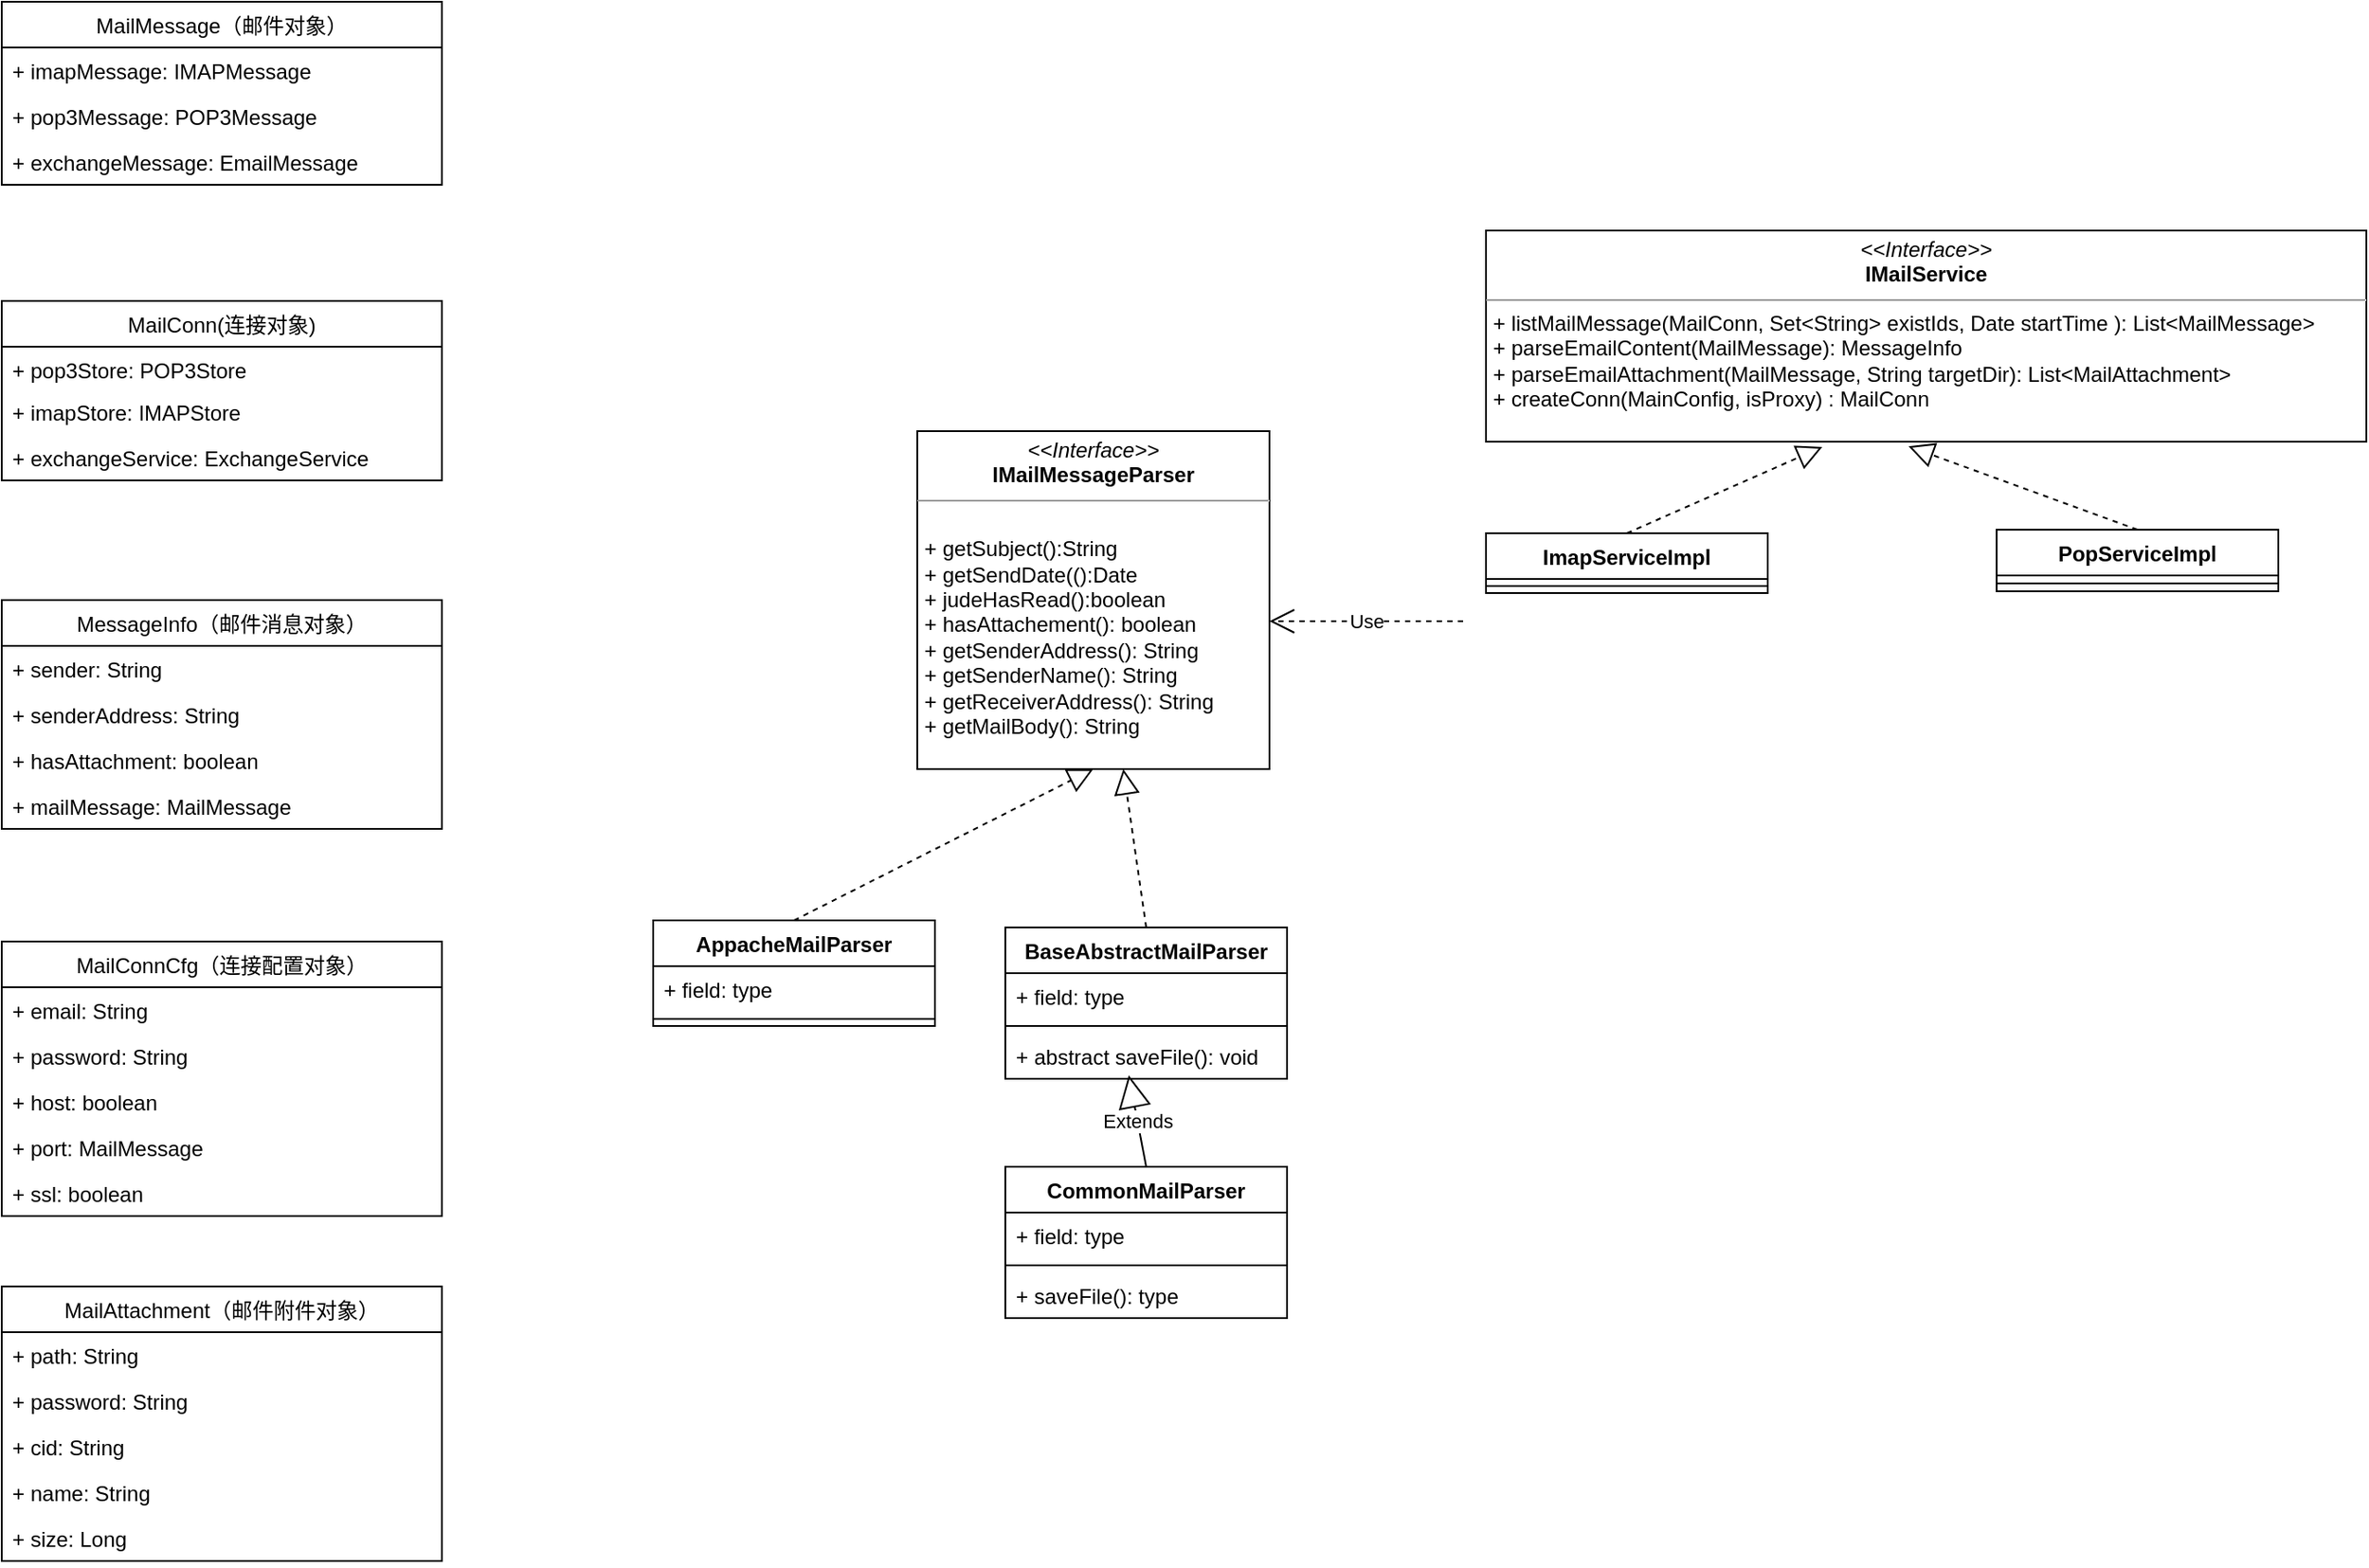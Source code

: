<mxfile version="10.8.2" type="github"><diagram id="bBTDh9KJfuOMAS-x4Zmz" name="Page-1"><mxGraphModel dx="1675" dy="715" grid="1" gridSize="10" guides="1" tooltips="1" connect="1" arrows="1" fold="1" page="1" pageScale="1" pageWidth="827" pageHeight="1169" math="0" shadow="0"><root><mxCell id="0"/><mxCell id="1" parent="0"/><mxCell id="dgk2PNtR4lsicZqaBHRk-1" value="MailMessage（邮件对象）" style="swimlane;fontStyle=0;childLayout=stackLayout;horizontal=1;startSize=26;fillColor=none;horizontalStack=0;resizeParent=1;resizeParentMax=0;resizeLast=0;collapsible=1;marginBottom=0;" parent="1" vertex="1"><mxGeometry x="70" y="150" width="250" height="104" as="geometry"/></mxCell><mxCell id="dgk2PNtR4lsicZqaBHRk-2" value="+ imapMessage: IMAPMessage&#10;" style="text;strokeColor=none;fillColor=none;align=left;verticalAlign=top;spacingLeft=4;spacingRight=4;overflow=hidden;rotatable=0;points=[[0,0.5],[1,0.5]];portConstraint=eastwest;" parent="dgk2PNtR4lsicZqaBHRk-1" vertex="1"><mxGeometry y="26" width="250" height="26" as="geometry"/></mxCell><mxCell id="dgk2PNtR4lsicZqaBHRk-3" value="+ pop3Message: POP3Message&#10;" style="text;strokeColor=none;fillColor=none;align=left;verticalAlign=top;spacingLeft=4;spacingRight=4;overflow=hidden;rotatable=0;points=[[0,0.5],[1,0.5]];portConstraint=eastwest;" parent="dgk2PNtR4lsicZqaBHRk-1" vertex="1"><mxGeometry y="52" width="250" height="26" as="geometry"/></mxCell><mxCell id="dgk2PNtR4lsicZqaBHRk-4" value="+ exchangeMessage: EmailMessage&#10;" style="text;strokeColor=none;fillColor=none;align=left;verticalAlign=top;spacingLeft=4;spacingRight=4;overflow=hidden;rotatable=0;points=[[0,0.5],[1,0.5]];portConstraint=eastwest;" parent="dgk2PNtR4lsicZqaBHRk-1" vertex="1"><mxGeometry y="78" width="250" height="26" as="geometry"/></mxCell><mxCell id="dgk2PNtR4lsicZqaBHRk-5" value="MailConn(连接对象)" style="swimlane;fontStyle=0;childLayout=stackLayout;horizontal=1;startSize=26;fillColor=none;horizontalStack=0;resizeParent=1;resizeParentMax=0;resizeLast=0;collapsible=1;marginBottom=0;" parent="1" vertex="1"><mxGeometry x="70" y="320" width="250" height="102" as="geometry"/></mxCell><mxCell id="dgk2PNtR4lsicZqaBHRk-6" value="+ pop3Store: POP3Store&#10;" style="text;strokeColor=none;fillColor=none;align=left;verticalAlign=top;spacingLeft=4;spacingRight=4;overflow=hidden;rotatable=0;points=[[0,0.5],[1,0.5]];portConstraint=eastwest;" parent="dgk2PNtR4lsicZqaBHRk-5" vertex="1"><mxGeometry y="26" width="250" height="24" as="geometry"/></mxCell><mxCell id="dgk2PNtR4lsicZqaBHRk-7" value="+ imapStore: IMAPStore&#10;" style="text;strokeColor=none;fillColor=none;align=left;verticalAlign=top;spacingLeft=4;spacingRight=4;overflow=hidden;rotatable=0;points=[[0,0.5],[1,0.5]];portConstraint=eastwest;" parent="dgk2PNtR4lsicZqaBHRk-5" vertex="1"><mxGeometry y="50" width="250" height="26" as="geometry"/></mxCell><mxCell id="dgk2PNtR4lsicZqaBHRk-8" value="+ exchangeService: ExchangeService&#10;" style="text;strokeColor=none;fillColor=none;align=left;verticalAlign=top;spacingLeft=4;spacingRight=4;overflow=hidden;rotatable=0;points=[[0,0.5],[1,0.5]];portConstraint=eastwest;" parent="dgk2PNtR4lsicZqaBHRk-5" vertex="1"><mxGeometry y="76" width="250" height="26" as="geometry"/></mxCell><mxCell id="dgk2PNtR4lsicZqaBHRk-9" value="MessageInfo（邮件消息对象）" style="swimlane;fontStyle=0;childLayout=stackLayout;horizontal=1;startSize=26;fillColor=none;horizontalStack=0;resizeParent=1;resizeParentMax=0;resizeLast=0;collapsible=1;marginBottom=0;" parent="1" vertex="1"><mxGeometry x="70" y="490" width="250" height="130" as="geometry"/></mxCell><mxCell id="dgk2PNtR4lsicZqaBHRk-10" value="+ sender: String&#10;" style="text;strokeColor=none;fillColor=none;align=left;verticalAlign=top;spacingLeft=4;spacingRight=4;overflow=hidden;rotatable=0;points=[[0,0.5],[1,0.5]];portConstraint=eastwest;" parent="dgk2PNtR4lsicZqaBHRk-9" vertex="1"><mxGeometry y="26" width="250" height="26" as="geometry"/></mxCell><mxCell id="dgk2PNtR4lsicZqaBHRk-11" value="+ senderAddress: String&#10;" style="text;strokeColor=none;fillColor=none;align=left;verticalAlign=top;spacingLeft=4;spacingRight=4;overflow=hidden;rotatable=0;points=[[0,0.5],[1,0.5]];portConstraint=eastwest;" parent="dgk2PNtR4lsicZqaBHRk-9" vertex="1"><mxGeometry y="52" width="250" height="26" as="geometry"/></mxCell><mxCell id="heHUGgUIEPmj9tq1PbKt-12" value="+ hasAttachment: boolean" style="text;strokeColor=none;fillColor=none;align=left;verticalAlign=top;spacingLeft=4;spacingRight=4;overflow=hidden;rotatable=0;points=[[0,0.5],[1,0.5]];portConstraint=eastwest;" parent="dgk2PNtR4lsicZqaBHRk-9" vertex="1"><mxGeometry y="78" width="250" height="26" as="geometry"/></mxCell><mxCell id="dgk2PNtR4lsicZqaBHRk-12" value="+ mailMessage: MailMessage&#10;" style="text;strokeColor=none;fillColor=none;align=left;verticalAlign=top;spacingLeft=4;spacingRight=4;overflow=hidden;rotatable=0;points=[[0,0.5],[1,0.5]];portConstraint=eastwest;" parent="dgk2PNtR4lsicZqaBHRk-9" vertex="1"><mxGeometry y="104" width="250" height="26" as="geometry"/></mxCell><mxCell id="dgk2PNtR4lsicZqaBHRk-19" value="&lt;p style=&quot;margin: 0px ; margin-top: 4px ; text-align: center&quot;&gt;&lt;i&gt;&amp;lt;&amp;lt;Interface&amp;gt;&amp;gt;&lt;/i&gt;&lt;br&gt;&lt;b&gt;IMailService&lt;/b&gt;&lt;/p&gt;&lt;hr size=&quot;1&quot;&gt;&lt;p style=&quot;margin: 0px ; margin-left: 4px&quot;&gt;+ listMailMessage(MailConn, Set&amp;lt;String&amp;gt; existIds, Date startTime ): List&amp;lt;MailMessage&amp;gt;&lt;/p&gt;&lt;p style=&quot;margin: 0px ; margin-left: 4px&quot;&gt;+ parseEmailContent(&lt;span&gt;MailMessage&lt;/span&gt;):&amp;nbsp;&lt;span&gt;MessageInfo&lt;/span&gt;&lt;br&gt;+ parseEmailAttachment(&lt;span&gt;MailMessage, String targetDir&lt;/span&gt;):&amp;nbsp;&lt;span&gt;List&amp;lt;MailAttachment&amp;gt;&lt;/span&gt;&lt;/p&gt;&lt;p style=&quot;margin: 0px ; margin-left: 4px&quot;&gt;+ createConn(MainConfig, isProxy) : MailConn&lt;/p&gt;&lt;p&gt;&lt;br&gt;&lt;/p&gt;&lt;p&gt;&lt;br&gt;&lt;/p&gt;" style="verticalAlign=top;align=left;overflow=fill;fontSize=12;fontFamily=Helvetica;html=1;" parent="1" vertex="1"><mxGeometry x="913" y="280" width="500" height="120" as="geometry"/></mxCell><mxCell id="1xC5FTKXdkDVoWh0B_uX-1" value="MailConnCfg（连接配置对象）" style="swimlane;fontStyle=0;childLayout=stackLayout;horizontal=1;startSize=26;fillColor=none;horizontalStack=0;resizeParent=1;resizeParentMax=0;resizeLast=0;collapsible=1;marginBottom=0;" parent="1" vertex="1"><mxGeometry x="70" y="684" width="250" height="156" as="geometry"/></mxCell><mxCell id="1xC5FTKXdkDVoWh0B_uX-2" value="+ email: String&#10;" style="text;strokeColor=none;fillColor=none;align=left;verticalAlign=top;spacingLeft=4;spacingRight=4;overflow=hidden;rotatable=0;points=[[0,0.5],[1,0.5]];portConstraint=eastwest;" parent="1xC5FTKXdkDVoWh0B_uX-1" vertex="1"><mxGeometry y="26" width="250" height="26" as="geometry"/></mxCell><mxCell id="1xC5FTKXdkDVoWh0B_uX-3" value="+ password: String&#10;" style="text;strokeColor=none;fillColor=none;align=left;verticalAlign=top;spacingLeft=4;spacingRight=4;overflow=hidden;rotatable=0;points=[[0,0.5],[1,0.5]];portConstraint=eastwest;" parent="1xC5FTKXdkDVoWh0B_uX-1" vertex="1"><mxGeometry y="52" width="250" height="26" as="geometry"/></mxCell><mxCell id="1xC5FTKXdkDVoWh0B_uX-4" value="+ host: boolean" style="text;strokeColor=none;fillColor=none;align=left;verticalAlign=top;spacingLeft=4;spacingRight=4;overflow=hidden;rotatable=0;points=[[0,0.5],[1,0.5]];portConstraint=eastwest;" parent="1xC5FTKXdkDVoWh0B_uX-1" vertex="1"><mxGeometry y="78" width="250" height="26" as="geometry"/></mxCell><mxCell id="1xC5FTKXdkDVoWh0B_uX-5" value="+ port: MailMessage&#10;" style="text;strokeColor=none;fillColor=none;align=left;verticalAlign=top;spacingLeft=4;spacingRight=4;overflow=hidden;rotatable=0;points=[[0,0.5],[1,0.5]];portConstraint=eastwest;" parent="1xC5FTKXdkDVoWh0B_uX-1" vertex="1"><mxGeometry y="104" width="250" height="26" as="geometry"/></mxCell><mxCell id="1xC5FTKXdkDVoWh0B_uX-8" value="+ ssl: boolean" style="text;strokeColor=none;fillColor=none;align=left;verticalAlign=top;spacingLeft=4;spacingRight=4;overflow=hidden;rotatable=0;points=[[0,0.5],[1,0.5]];portConstraint=eastwest;" parent="1xC5FTKXdkDVoWh0B_uX-1" vertex="1"><mxGeometry y="130" width="250" height="26" as="geometry"/></mxCell><mxCell id="ioxAPaxPmGZeE58jUnij-1" value="MailAttachment（邮件附件对象）" style="swimlane;fontStyle=0;childLayout=stackLayout;horizontal=1;startSize=26;fillColor=none;horizontalStack=0;resizeParent=1;resizeParentMax=0;resizeLast=0;collapsible=1;marginBottom=0;" vertex="1" parent="1"><mxGeometry x="70" y="880" width="250" height="156" as="geometry"/></mxCell><mxCell id="ioxAPaxPmGZeE58jUnij-2" value="+ path: String&#10;" style="text;strokeColor=none;fillColor=none;align=left;verticalAlign=top;spacingLeft=4;spacingRight=4;overflow=hidden;rotatable=0;points=[[0,0.5],[1,0.5]];portConstraint=eastwest;" vertex="1" parent="ioxAPaxPmGZeE58jUnij-1"><mxGeometry y="26" width="250" height="26" as="geometry"/></mxCell><mxCell id="ioxAPaxPmGZeE58jUnij-3" value="+ password: String&#10;" style="text;strokeColor=none;fillColor=none;align=left;verticalAlign=top;spacingLeft=4;spacingRight=4;overflow=hidden;rotatable=0;points=[[0,0.5],[1,0.5]];portConstraint=eastwest;" vertex="1" parent="ioxAPaxPmGZeE58jUnij-1"><mxGeometry y="52" width="250" height="26" as="geometry"/></mxCell><mxCell id="ioxAPaxPmGZeE58jUnij-4" value="+ cid: String" style="text;strokeColor=none;fillColor=none;align=left;verticalAlign=top;spacingLeft=4;spacingRight=4;overflow=hidden;rotatable=0;points=[[0,0.5],[1,0.5]];portConstraint=eastwest;" vertex="1" parent="ioxAPaxPmGZeE58jUnij-1"><mxGeometry y="78" width="250" height="26" as="geometry"/></mxCell><mxCell id="ioxAPaxPmGZeE58jUnij-5" value="+ name: String&#10;" style="text;strokeColor=none;fillColor=none;align=left;verticalAlign=top;spacingLeft=4;spacingRight=4;overflow=hidden;rotatable=0;points=[[0,0.5],[1,0.5]];portConstraint=eastwest;" vertex="1" parent="ioxAPaxPmGZeE58jUnij-1"><mxGeometry y="104" width="250" height="26" as="geometry"/></mxCell><mxCell id="ioxAPaxPmGZeE58jUnij-6" value="+ size: Long" style="text;strokeColor=none;fillColor=none;align=left;verticalAlign=top;spacingLeft=4;spacingRight=4;overflow=hidden;rotatable=0;points=[[0,0.5],[1,0.5]];portConstraint=eastwest;" vertex="1" parent="ioxAPaxPmGZeE58jUnij-1"><mxGeometry y="130" width="250" height="26" as="geometry"/></mxCell><mxCell id="ioxAPaxPmGZeE58jUnij-7" value="ImapServiceImpl" style="swimlane;fontStyle=1;align=center;verticalAlign=top;childLayout=stackLayout;horizontal=1;startSize=26;horizontalStack=0;resizeParent=1;resizeParentMax=0;resizeLast=0;collapsible=1;marginBottom=0;" vertex="1" parent="1"><mxGeometry x="913" y="452" width="160" height="34" as="geometry"/></mxCell><mxCell id="ioxAPaxPmGZeE58jUnij-9" value="" style="line;strokeWidth=1;fillColor=none;align=left;verticalAlign=middle;spacingTop=-1;spacingLeft=3;spacingRight=3;rotatable=0;labelPosition=right;points=[];portConstraint=eastwest;" vertex="1" parent="ioxAPaxPmGZeE58jUnij-7"><mxGeometry y="26" width="160" height="8" as="geometry"/></mxCell><mxCell id="ioxAPaxPmGZeE58jUnij-11" value="PopServiceImpl" style="swimlane;fontStyle=1;align=center;verticalAlign=top;childLayout=stackLayout;horizontal=1;startSize=26;horizontalStack=0;resizeParent=1;resizeParentMax=0;resizeLast=0;collapsible=1;marginBottom=0;" vertex="1" parent="1"><mxGeometry x="1203" y="450" width="160" height="35" as="geometry"/></mxCell><mxCell id="ioxAPaxPmGZeE58jUnij-13" value="" style="line;strokeWidth=1;fillColor=none;align=left;verticalAlign=middle;spacingTop=-1;spacingLeft=3;spacingRight=3;rotatable=0;labelPosition=right;points=[];portConstraint=eastwest;" vertex="1" parent="ioxAPaxPmGZeE58jUnij-11"><mxGeometry y="26" width="160" height="9" as="geometry"/></mxCell><mxCell id="ioxAPaxPmGZeE58jUnij-17" value="" style="endArrow=block;dashed=1;endFill=0;endSize=12;html=1;exitX=0.5;exitY=0;exitDx=0;exitDy=0;entryX=0.382;entryY=1.025;entryDx=0;entryDy=0;entryPerimeter=0;" edge="1" parent="1" source="ioxAPaxPmGZeE58jUnij-7" target="dgk2PNtR4lsicZqaBHRk-19"><mxGeometry width="160" relative="1" as="geometry"><mxPoint x="793" y="406" as="sourcePoint"/><mxPoint x="1133" y="296" as="targetPoint"/></mxGeometry></mxCell><mxCell id="ioxAPaxPmGZeE58jUnij-18" value="" style="endArrow=block;dashed=1;endFill=0;endSize=12;html=1;entryX=0.48;entryY=1.022;entryDx=0;entryDy=0;entryPerimeter=0;exitX=0.5;exitY=0;exitDx=0;exitDy=0;" edge="1" parent="1" source="ioxAPaxPmGZeE58jUnij-11" target="dgk2PNtR4lsicZqaBHRk-19"><mxGeometry width="160" relative="1" as="geometry"><mxPoint x="1243" y="446" as="sourcePoint"/><mxPoint x="1283" y="391" as="targetPoint"/></mxGeometry></mxCell><mxCell id="ioxAPaxPmGZeE58jUnij-19" value="Use" style="endArrow=open;endSize=12;dashed=1;html=1;" edge="1" parent="1"><mxGeometry width="160" relative="1" as="geometry"><mxPoint x="900" y="502" as="sourcePoint"/><mxPoint x="790" y="502" as="targetPoint"/></mxGeometry></mxCell><mxCell id="ioxAPaxPmGZeE58jUnij-20" value="&lt;p style=&quot;margin: 0px ; margin-top: 4px ; text-align: center&quot;&gt;&lt;i&gt;&amp;lt;&amp;lt;Interface&amp;gt;&amp;gt;&lt;/i&gt;&lt;br&gt;&lt;b&gt;IMailMessageParser&lt;/b&gt;&lt;/p&gt;&lt;hr size=&quot;1&quot;&gt;&lt;p style=&quot;margin: 0px ; margin-left: 4px&quot;&gt;&lt;br&gt;&lt;/p&gt;&lt;p style=&quot;margin: 0px ; margin-left: 4px&quot;&gt;+ getSubject():String&lt;/p&gt;&lt;p style=&quot;margin: 0px ; margin-left: 4px&quot;&gt;+ getSendDate(():Date&lt;/p&gt;&lt;p style=&quot;margin: 0px ; margin-left: 4px&quot;&gt;+ judeHasRead():boolean&lt;/p&gt;&lt;p style=&quot;margin: 0px ; margin-left: 4px&quot;&gt;+ hasAttachement(): boolean&lt;/p&gt;&lt;p style=&quot;margin: 0px ; margin-left: 4px&quot;&gt;+ getSenderAddress(): String&lt;/p&gt;&lt;p style=&quot;margin: 0px ; margin-left: 4px&quot;&gt;+ getSenderName(): String&lt;/p&gt;&lt;p style=&quot;margin: 0px ; margin-left: 4px&quot;&gt;+ getReceiverAddress(): String&lt;/p&gt;&lt;p style=&quot;margin: 0px ; margin-left: 4px&quot;&gt;+ getMailBody(): String&lt;/p&gt;&lt;p&gt;&lt;br&gt;&lt;/p&gt;&lt;p&gt;&lt;br&gt;&lt;/p&gt;" style="verticalAlign=top;align=left;overflow=fill;fontSize=12;fontFamily=Helvetica;html=1;" vertex="1" parent="1"><mxGeometry x="590" y="394" width="200" height="192" as="geometry"/></mxCell><mxCell id="ioxAPaxPmGZeE58jUnij-21" value="AppacheMailParser" style="swimlane;fontStyle=1;align=center;verticalAlign=top;childLayout=stackLayout;horizontal=1;startSize=26;horizontalStack=0;resizeParent=1;resizeParentMax=0;resizeLast=0;collapsible=1;marginBottom=0;" vertex="1" parent="1"><mxGeometry x="440" y="672" width="160" height="60" as="geometry"/></mxCell><mxCell id="ioxAPaxPmGZeE58jUnij-22" value="+ field: type" style="text;strokeColor=none;fillColor=none;align=left;verticalAlign=top;spacingLeft=4;spacingRight=4;overflow=hidden;rotatable=0;points=[[0,0.5],[1,0.5]];portConstraint=eastwest;" vertex="1" parent="ioxAPaxPmGZeE58jUnij-21"><mxGeometry y="26" width="160" height="26" as="geometry"/></mxCell><mxCell id="ioxAPaxPmGZeE58jUnij-23" value="" style="line;strokeWidth=1;fillColor=none;align=left;verticalAlign=middle;spacingTop=-1;spacingLeft=3;spacingRight=3;rotatable=0;labelPosition=right;points=[];portConstraint=eastwest;" vertex="1" parent="ioxAPaxPmGZeE58jUnij-21"><mxGeometry y="52" width="160" height="8" as="geometry"/></mxCell><mxCell id="ioxAPaxPmGZeE58jUnij-25" value="BaseAbstractMailParser" style="swimlane;fontStyle=1;align=center;verticalAlign=top;childLayout=stackLayout;horizontal=1;startSize=26;horizontalStack=0;resizeParent=1;resizeParentMax=0;resizeLast=0;collapsible=1;marginBottom=0;" vertex="1" parent="1"><mxGeometry x="640" y="676" width="160" height="86" as="geometry"/></mxCell><mxCell id="ioxAPaxPmGZeE58jUnij-26" value="+ field: type" style="text;strokeColor=none;fillColor=none;align=left;verticalAlign=top;spacingLeft=4;spacingRight=4;overflow=hidden;rotatable=0;points=[[0,0.5],[1,0.5]];portConstraint=eastwest;" vertex="1" parent="ioxAPaxPmGZeE58jUnij-25"><mxGeometry y="26" width="160" height="26" as="geometry"/></mxCell><mxCell id="ioxAPaxPmGZeE58jUnij-27" value="" style="line;strokeWidth=1;fillColor=none;align=left;verticalAlign=middle;spacingTop=-1;spacingLeft=3;spacingRight=3;rotatable=0;labelPosition=right;points=[];portConstraint=eastwest;" vertex="1" parent="ioxAPaxPmGZeE58jUnij-25"><mxGeometry y="52" width="160" height="8" as="geometry"/></mxCell><mxCell id="ioxAPaxPmGZeE58jUnij-28" value="+ abstract saveFile(): void&#10;" style="text;strokeColor=none;fillColor=none;align=left;verticalAlign=top;spacingLeft=4;spacingRight=4;overflow=hidden;rotatable=0;points=[[0,0.5],[1,0.5]];portConstraint=eastwest;" vertex="1" parent="ioxAPaxPmGZeE58jUnij-25"><mxGeometry y="60" width="160" height="26" as="geometry"/></mxCell><mxCell id="ioxAPaxPmGZeE58jUnij-29" value="CommonMailParser" style="swimlane;fontStyle=1;align=center;verticalAlign=top;childLayout=stackLayout;horizontal=1;startSize=26;horizontalStack=0;resizeParent=1;resizeParentMax=0;resizeLast=0;collapsible=1;marginBottom=0;" vertex="1" parent="1"><mxGeometry x="640" y="812" width="160" height="86" as="geometry"/></mxCell><mxCell id="ioxAPaxPmGZeE58jUnij-30" value="+ field: type" style="text;strokeColor=none;fillColor=none;align=left;verticalAlign=top;spacingLeft=4;spacingRight=4;overflow=hidden;rotatable=0;points=[[0,0.5],[1,0.5]];portConstraint=eastwest;" vertex="1" parent="ioxAPaxPmGZeE58jUnij-29"><mxGeometry y="26" width="160" height="26" as="geometry"/></mxCell><mxCell id="ioxAPaxPmGZeE58jUnij-31" value="" style="line;strokeWidth=1;fillColor=none;align=left;verticalAlign=middle;spacingTop=-1;spacingLeft=3;spacingRight=3;rotatable=0;labelPosition=right;points=[];portConstraint=eastwest;" vertex="1" parent="ioxAPaxPmGZeE58jUnij-29"><mxGeometry y="52" width="160" height="8" as="geometry"/></mxCell><mxCell id="ioxAPaxPmGZeE58jUnij-32" value="+ saveFile(): type" style="text;strokeColor=none;fillColor=none;align=left;verticalAlign=top;spacingLeft=4;spacingRight=4;overflow=hidden;rotatable=0;points=[[0,0.5],[1,0.5]];portConstraint=eastwest;" vertex="1" parent="ioxAPaxPmGZeE58jUnij-29"><mxGeometry y="60" width="160" height="26" as="geometry"/></mxCell><mxCell id="ioxAPaxPmGZeE58jUnij-33" value="" style="endArrow=block;dashed=1;endFill=0;endSize=12;html=1;exitX=0.5;exitY=0;exitDx=0;exitDy=0;entryX=0.5;entryY=1;entryDx=0;entryDy=0;" edge="1" parent="1" source="ioxAPaxPmGZeE58jUnij-21" target="ioxAPaxPmGZeE58jUnij-20"><mxGeometry width="160" relative="1" as="geometry"><mxPoint x="380" y="724" as="sourcePoint"/><mxPoint x="520" y="568" as="targetPoint"/></mxGeometry></mxCell><mxCell id="ioxAPaxPmGZeE58jUnij-34" value="" style="endArrow=block;dashed=1;endFill=0;endSize=12;html=1;exitX=0.5;exitY=0;exitDx=0;exitDy=0;entryX=0.585;entryY=1;entryDx=0;entryDy=0;entryPerimeter=0;" edge="1" parent="1" source="ioxAPaxPmGZeE58jUnij-25" target="ioxAPaxPmGZeE58jUnij-20"><mxGeometry width="160" relative="1" as="geometry"><mxPoint x="530" y="682" as="sourcePoint"/><mxPoint x="721" y="590" as="targetPoint"/></mxGeometry></mxCell><mxCell id="ioxAPaxPmGZeE58jUnij-35" value="Extends" style="endArrow=block;endSize=16;endFill=0;html=1;exitX=0.5;exitY=0;exitDx=0;exitDy=0;entryX=0.438;entryY=0.923;entryDx=0;entryDy=0;entryPerimeter=0;" edge="1" parent="1" source="ioxAPaxPmGZeE58jUnij-29" target="ioxAPaxPmGZeE58jUnij-28"><mxGeometry width="160" relative="1" as="geometry"><mxPoint x="440" y="823" as="sourcePoint"/><mxPoint x="820" y="766" as="targetPoint"/></mxGeometry></mxCell></root></mxGraphModel></diagram></mxfile>
